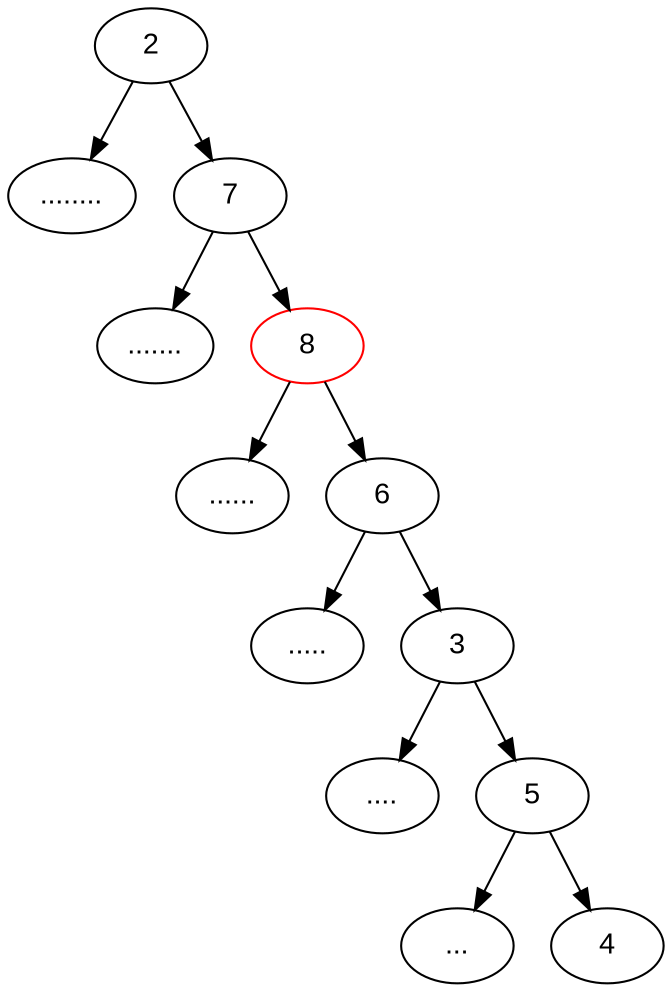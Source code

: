 digraph MinMaxHeap {
    node [fontname="Arial"];

    2 -> "........"
    2 -> 7 
    
    7 -> "......."
    7 -> 8 

    8 [color="red"]
    8 -> "......"
    8 -> 6 
    
    6 -> "....."
    6 -> 3
    
    3 -> "...."
    3 -> 5 
    
    5 -> "..."
    5 -> 4

}